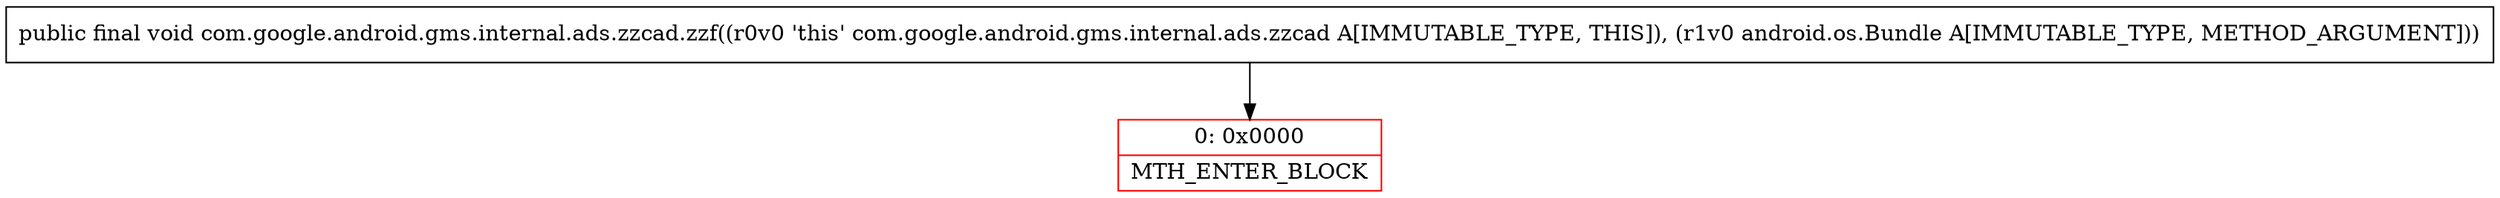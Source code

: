 digraph "CFG forcom.google.android.gms.internal.ads.zzcad.zzf(Landroid\/os\/Bundle;)V" {
subgraph cluster_Region_1492955824 {
label = "R(0)";
node [shape=record,color=blue];
}
Node_0 [shape=record,color=red,label="{0\:\ 0x0000|MTH_ENTER_BLOCK\l}"];
MethodNode[shape=record,label="{public final void com.google.android.gms.internal.ads.zzcad.zzf((r0v0 'this' com.google.android.gms.internal.ads.zzcad A[IMMUTABLE_TYPE, THIS]), (r1v0 android.os.Bundle A[IMMUTABLE_TYPE, METHOD_ARGUMENT])) }"];
MethodNode -> Node_0;
}


